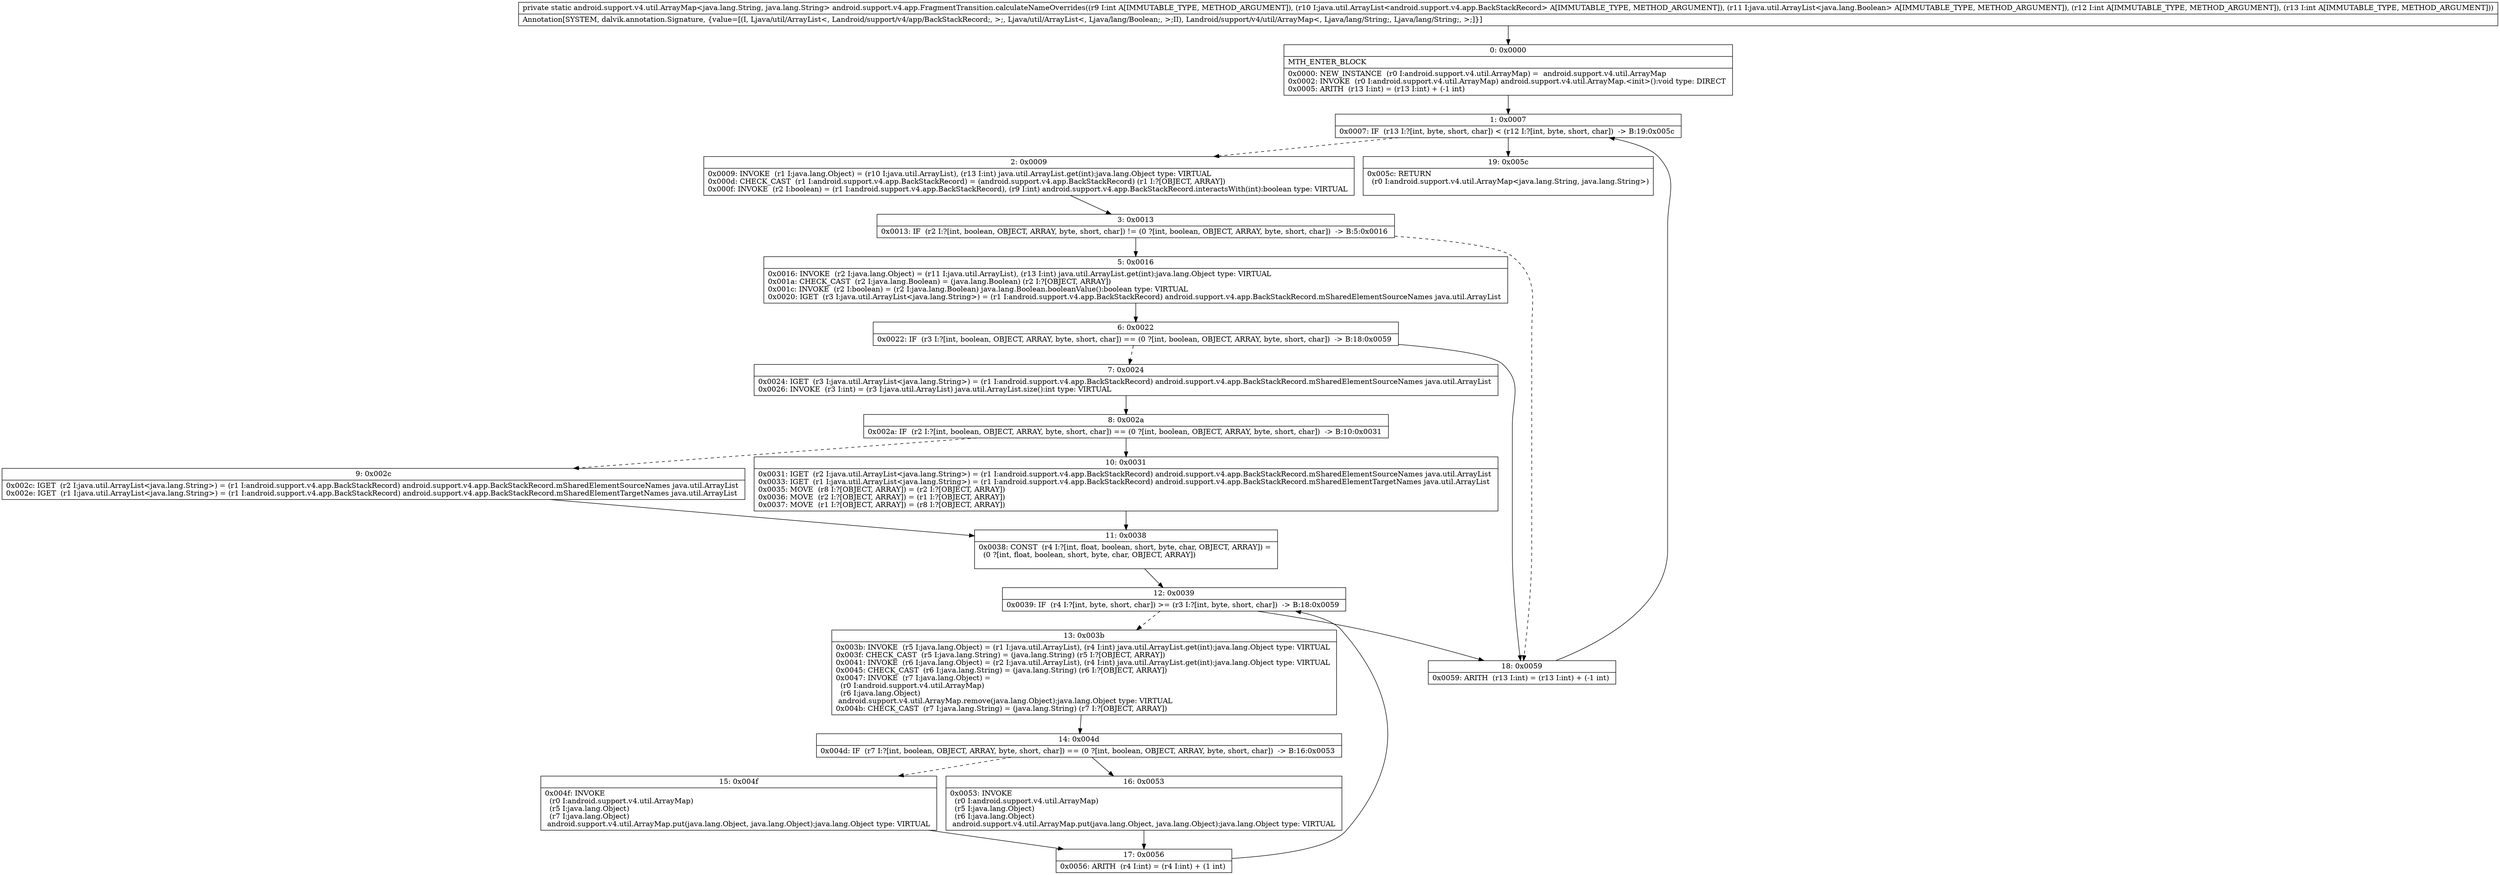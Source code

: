 digraph "CFG forandroid.support.v4.app.FragmentTransition.calculateNameOverrides(ILjava\/util\/ArrayList;Ljava\/util\/ArrayList;II)Landroid\/support\/v4\/util\/ArrayMap;" {
Node_0 [shape=record,label="{0\:\ 0x0000|MTH_ENTER_BLOCK\l|0x0000: NEW_INSTANCE  (r0 I:android.support.v4.util.ArrayMap) =  android.support.v4.util.ArrayMap \l0x0002: INVOKE  (r0 I:android.support.v4.util.ArrayMap) android.support.v4.util.ArrayMap.\<init\>():void type: DIRECT \l0x0005: ARITH  (r13 I:int) = (r13 I:int) + (\-1 int) \l}"];
Node_1 [shape=record,label="{1\:\ 0x0007|0x0007: IF  (r13 I:?[int, byte, short, char]) \< (r12 I:?[int, byte, short, char])  \-\> B:19:0x005c \l}"];
Node_2 [shape=record,label="{2\:\ 0x0009|0x0009: INVOKE  (r1 I:java.lang.Object) = (r10 I:java.util.ArrayList), (r13 I:int) java.util.ArrayList.get(int):java.lang.Object type: VIRTUAL \l0x000d: CHECK_CAST  (r1 I:android.support.v4.app.BackStackRecord) = (android.support.v4.app.BackStackRecord) (r1 I:?[OBJECT, ARRAY]) \l0x000f: INVOKE  (r2 I:boolean) = (r1 I:android.support.v4.app.BackStackRecord), (r9 I:int) android.support.v4.app.BackStackRecord.interactsWith(int):boolean type: VIRTUAL \l}"];
Node_3 [shape=record,label="{3\:\ 0x0013|0x0013: IF  (r2 I:?[int, boolean, OBJECT, ARRAY, byte, short, char]) != (0 ?[int, boolean, OBJECT, ARRAY, byte, short, char])  \-\> B:5:0x0016 \l}"];
Node_5 [shape=record,label="{5\:\ 0x0016|0x0016: INVOKE  (r2 I:java.lang.Object) = (r11 I:java.util.ArrayList), (r13 I:int) java.util.ArrayList.get(int):java.lang.Object type: VIRTUAL \l0x001a: CHECK_CAST  (r2 I:java.lang.Boolean) = (java.lang.Boolean) (r2 I:?[OBJECT, ARRAY]) \l0x001c: INVOKE  (r2 I:boolean) = (r2 I:java.lang.Boolean) java.lang.Boolean.booleanValue():boolean type: VIRTUAL \l0x0020: IGET  (r3 I:java.util.ArrayList\<java.lang.String\>) = (r1 I:android.support.v4.app.BackStackRecord) android.support.v4.app.BackStackRecord.mSharedElementSourceNames java.util.ArrayList \l}"];
Node_6 [shape=record,label="{6\:\ 0x0022|0x0022: IF  (r3 I:?[int, boolean, OBJECT, ARRAY, byte, short, char]) == (0 ?[int, boolean, OBJECT, ARRAY, byte, short, char])  \-\> B:18:0x0059 \l}"];
Node_7 [shape=record,label="{7\:\ 0x0024|0x0024: IGET  (r3 I:java.util.ArrayList\<java.lang.String\>) = (r1 I:android.support.v4.app.BackStackRecord) android.support.v4.app.BackStackRecord.mSharedElementSourceNames java.util.ArrayList \l0x0026: INVOKE  (r3 I:int) = (r3 I:java.util.ArrayList) java.util.ArrayList.size():int type: VIRTUAL \l}"];
Node_8 [shape=record,label="{8\:\ 0x002a|0x002a: IF  (r2 I:?[int, boolean, OBJECT, ARRAY, byte, short, char]) == (0 ?[int, boolean, OBJECT, ARRAY, byte, short, char])  \-\> B:10:0x0031 \l}"];
Node_9 [shape=record,label="{9\:\ 0x002c|0x002c: IGET  (r2 I:java.util.ArrayList\<java.lang.String\>) = (r1 I:android.support.v4.app.BackStackRecord) android.support.v4.app.BackStackRecord.mSharedElementSourceNames java.util.ArrayList \l0x002e: IGET  (r1 I:java.util.ArrayList\<java.lang.String\>) = (r1 I:android.support.v4.app.BackStackRecord) android.support.v4.app.BackStackRecord.mSharedElementTargetNames java.util.ArrayList \l}"];
Node_10 [shape=record,label="{10\:\ 0x0031|0x0031: IGET  (r2 I:java.util.ArrayList\<java.lang.String\>) = (r1 I:android.support.v4.app.BackStackRecord) android.support.v4.app.BackStackRecord.mSharedElementSourceNames java.util.ArrayList \l0x0033: IGET  (r1 I:java.util.ArrayList\<java.lang.String\>) = (r1 I:android.support.v4.app.BackStackRecord) android.support.v4.app.BackStackRecord.mSharedElementTargetNames java.util.ArrayList \l0x0035: MOVE  (r8 I:?[OBJECT, ARRAY]) = (r2 I:?[OBJECT, ARRAY]) \l0x0036: MOVE  (r2 I:?[OBJECT, ARRAY]) = (r1 I:?[OBJECT, ARRAY]) \l0x0037: MOVE  (r1 I:?[OBJECT, ARRAY]) = (r8 I:?[OBJECT, ARRAY]) \l}"];
Node_11 [shape=record,label="{11\:\ 0x0038|0x0038: CONST  (r4 I:?[int, float, boolean, short, byte, char, OBJECT, ARRAY]) = \l  (0 ?[int, float, boolean, short, byte, char, OBJECT, ARRAY])\l \l}"];
Node_12 [shape=record,label="{12\:\ 0x0039|0x0039: IF  (r4 I:?[int, byte, short, char]) \>= (r3 I:?[int, byte, short, char])  \-\> B:18:0x0059 \l}"];
Node_13 [shape=record,label="{13\:\ 0x003b|0x003b: INVOKE  (r5 I:java.lang.Object) = (r1 I:java.util.ArrayList), (r4 I:int) java.util.ArrayList.get(int):java.lang.Object type: VIRTUAL \l0x003f: CHECK_CAST  (r5 I:java.lang.String) = (java.lang.String) (r5 I:?[OBJECT, ARRAY]) \l0x0041: INVOKE  (r6 I:java.lang.Object) = (r2 I:java.util.ArrayList), (r4 I:int) java.util.ArrayList.get(int):java.lang.Object type: VIRTUAL \l0x0045: CHECK_CAST  (r6 I:java.lang.String) = (java.lang.String) (r6 I:?[OBJECT, ARRAY]) \l0x0047: INVOKE  (r7 I:java.lang.Object) = \l  (r0 I:android.support.v4.util.ArrayMap)\l  (r6 I:java.lang.Object)\l android.support.v4.util.ArrayMap.remove(java.lang.Object):java.lang.Object type: VIRTUAL \l0x004b: CHECK_CAST  (r7 I:java.lang.String) = (java.lang.String) (r7 I:?[OBJECT, ARRAY]) \l}"];
Node_14 [shape=record,label="{14\:\ 0x004d|0x004d: IF  (r7 I:?[int, boolean, OBJECT, ARRAY, byte, short, char]) == (0 ?[int, boolean, OBJECT, ARRAY, byte, short, char])  \-\> B:16:0x0053 \l}"];
Node_15 [shape=record,label="{15\:\ 0x004f|0x004f: INVOKE  \l  (r0 I:android.support.v4.util.ArrayMap)\l  (r5 I:java.lang.Object)\l  (r7 I:java.lang.Object)\l android.support.v4.util.ArrayMap.put(java.lang.Object, java.lang.Object):java.lang.Object type: VIRTUAL \l}"];
Node_16 [shape=record,label="{16\:\ 0x0053|0x0053: INVOKE  \l  (r0 I:android.support.v4.util.ArrayMap)\l  (r5 I:java.lang.Object)\l  (r6 I:java.lang.Object)\l android.support.v4.util.ArrayMap.put(java.lang.Object, java.lang.Object):java.lang.Object type: VIRTUAL \l}"];
Node_17 [shape=record,label="{17\:\ 0x0056|0x0056: ARITH  (r4 I:int) = (r4 I:int) + (1 int) \l}"];
Node_18 [shape=record,label="{18\:\ 0x0059|0x0059: ARITH  (r13 I:int) = (r13 I:int) + (\-1 int) \l}"];
Node_19 [shape=record,label="{19\:\ 0x005c|0x005c: RETURN  \l  (r0 I:android.support.v4.util.ArrayMap\<java.lang.String, java.lang.String\>)\l \l}"];
MethodNode[shape=record,label="{private static android.support.v4.util.ArrayMap\<java.lang.String, java.lang.String\> android.support.v4.app.FragmentTransition.calculateNameOverrides((r9 I:int A[IMMUTABLE_TYPE, METHOD_ARGUMENT]), (r10 I:java.util.ArrayList\<android.support.v4.app.BackStackRecord\> A[IMMUTABLE_TYPE, METHOD_ARGUMENT]), (r11 I:java.util.ArrayList\<java.lang.Boolean\> A[IMMUTABLE_TYPE, METHOD_ARGUMENT]), (r12 I:int A[IMMUTABLE_TYPE, METHOD_ARGUMENT]), (r13 I:int A[IMMUTABLE_TYPE, METHOD_ARGUMENT]))  | Annotation[SYSTEM, dalvik.annotation.Signature, \{value=[(I, Ljava\/util\/ArrayList\<, Landroid\/support\/v4\/app\/BackStackRecord;, \>;, Ljava\/util\/ArrayList\<, Ljava\/lang\/Boolean;, \>;II), Landroid\/support\/v4\/util\/ArrayMap\<, Ljava\/lang\/String;, Ljava\/lang\/String;, \>;]\}]\l}"];
MethodNode -> Node_0;
Node_0 -> Node_1;
Node_1 -> Node_2[style=dashed];
Node_1 -> Node_19;
Node_2 -> Node_3;
Node_3 -> Node_5;
Node_3 -> Node_18[style=dashed];
Node_5 -> Node_6;
Node_6 -> Node_7[style=dashed];
Node_6 -> Node_18;
Node_7 -> Node_8;
Node_8 -> Node_9[style=dashed];
Node_8 -> Node_10;
Node_9 -> Node_11;
Node_10 -> Node_11;
Node_11 -> Node_12;
Node_12 -> Node_13[style=dashed];
Node_12 -> Node_18;
Node_13 -> Node_14;
Node_14 -> Node_15[style=dashed];
Node_14 -> Node_16;
Node_15 -> Node_17;
Node_16 -> Node_17;
Node_17 -> Node_12;
Node_18 -> Node_1;
}

